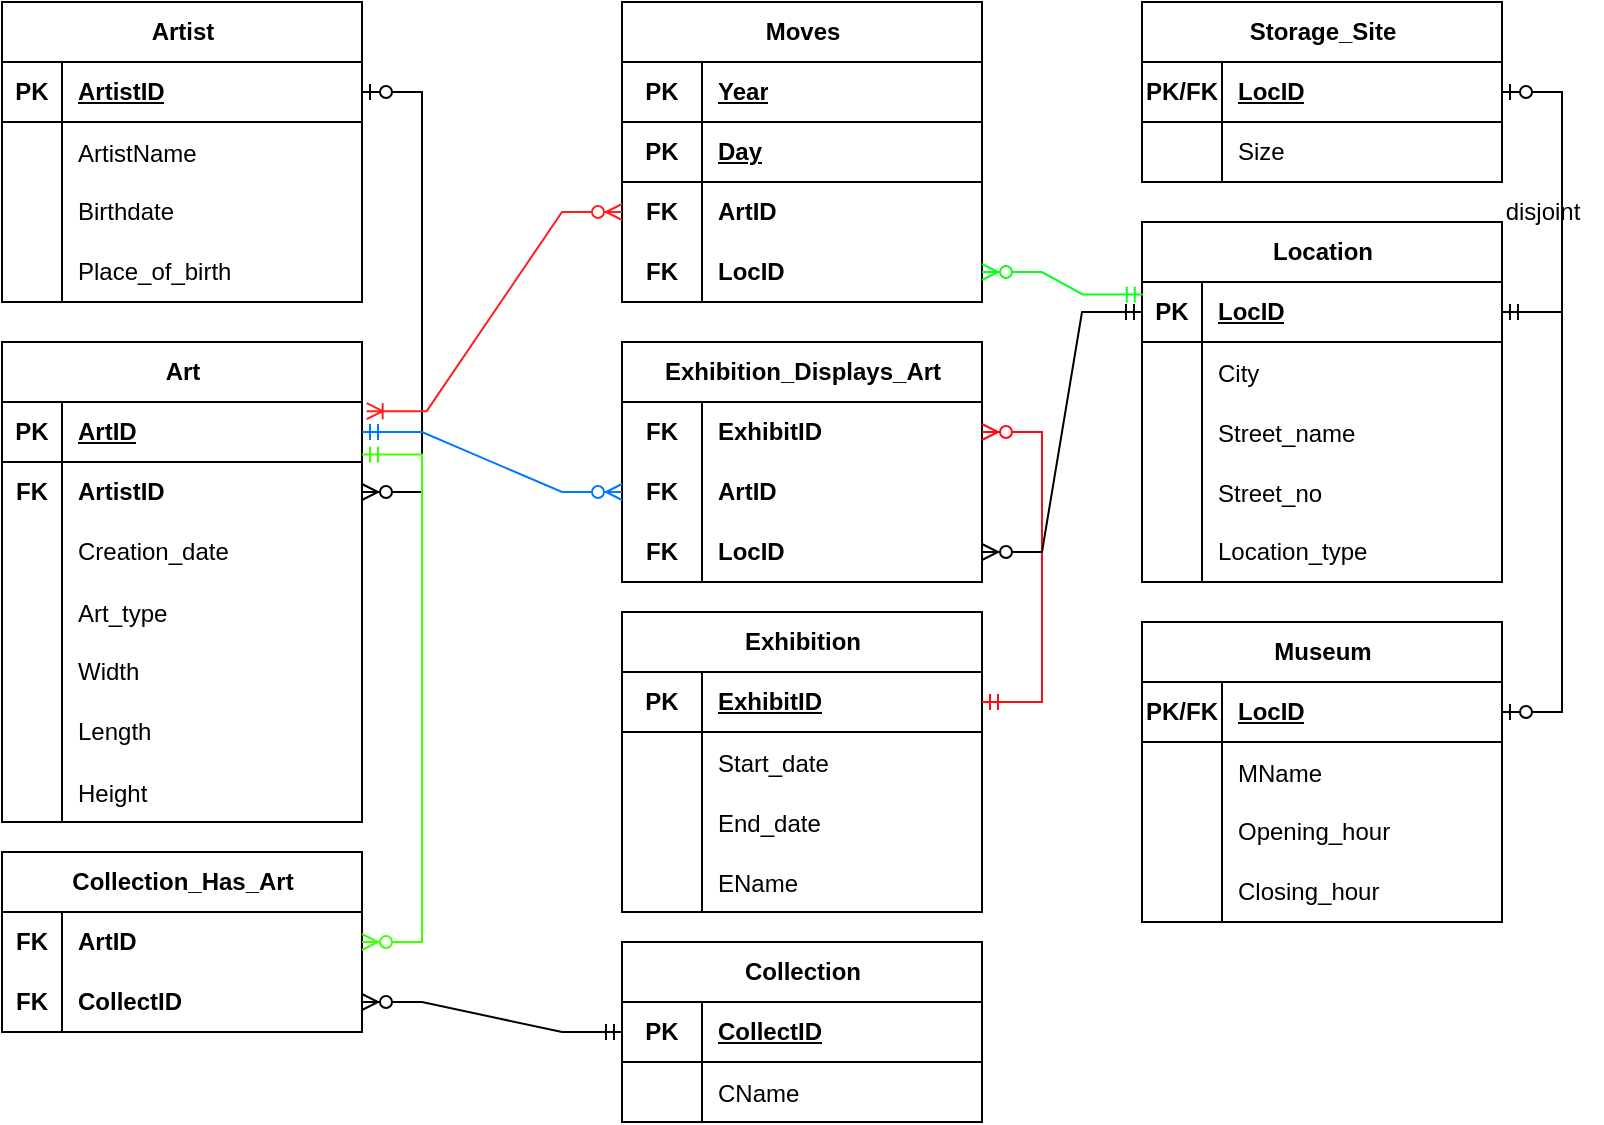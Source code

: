 <mxfile version="21.0.10" type="github">
  <diagram id="R2lEEEUBdFMjLlhIrx00" name="Page-1">
    <mxGraphModel dx="875" dy="489" grid="1" gridSize="10" guides="1" tooltips="1" connect="1" arrows="1" fold="1" page="1" pageScale="1" pageWidth="850" pageHeight="1100" math="0" shadow="0" extFonts="Permanent Marker^https://fonts.googleapis.com/css?family=Permanent+Marker">
      <root>
        <mxCell id="0" />
        <mxCell id="1" parent="0" />
        <mxCell id="SCMcc7ZDyNzQDwNIRmyU-2" value="Art" style="shape=table;startSize=30;container=1;collapsible=1;childLayout=tableLayout;fixedRows=1;rowLines=0;fontStyle=1;align=center;resizeLast=1;html=1;" parent="1" vertex="1">
          <mxGeometry x="50" y="250" width="180" height="240" as="geometry" />
        </mxCell>
        <mxCell id="SCMcc7ZDyNzQDwNIRmyU-3" value="" style="shape=tableRow;horizontal=0;startSize=0;swimlaneHead=0;swimlaneBody=0;fillColor=none;collapsible=0;dropTarget=0;points=[[0,0.5],[1,0.5]];portConstraint=eastwest;top=0;left=0;right=0;bottom=1;" parent="SCMcc7ZDyNzQDwNIRmyU-2" vertex="1">
          <mxGeometry y="30" width="180" height="30" as="geometry" />
        </mxCell>
        <mxCell id="SCMcc7ZDyNzQDwNIRmyU-4" value="PK" style="shape=partialRectangle;connectable=0;fillColor=none;top=0;left=0;bottom=0;right=0;fontStyle=1;overflow=hidden;whiteSpace=wrap;html=1;" parent="SCMcc7ZDyNzQDwNIRmyU-3" vertex="1">
          <mxGeometry width="30" height="30" as="geometry">
            <mxRectangle width="30" height="30" as="alternateBounds" />
          </mxGeometry>
        </mxCell>
        <mxCell id="SCMcc7ZDyNzQDwNIRmyU-5" value="ArtID" style="shape=partialRectangle;connectable=0;fillColor=none;top=0;left=0;bottom=0;right=0;align=left;spacingLeft=6;fontStyle=5;overflow=hidden;whiteSpace=wrap;html=1;" parent="SCMcc7ZDyNzQDwNIRmyU-3" vertex="1">
          <mxGeometry x="30" width="150" height="30" as="geometry">
            <mxRectangle width="150" height="30" as="alternateBounds" />
          </mxGeometry>
        </mxCell>
        <mxCell id="asiQj4RJD0Zh4ygae7M5-1" value="" style="shape=tableRow;horizontal=0;startSize=0;swimlaneHead=0;swimlaneBody=0;fillColor=none;collapsible=0;dropTarget=0;points=[[0,0.5],[1,0.5]];portConstraint=eastwest;top=0;left=0;right=0;bottom=0;" parent="SCMcc7ZDyNzQDwNIRmyU-2" vertex="1">
          <mxGeometry y="60" width="180" height="30" as="geometry" />
        </mxCell>
        <mxCell id="asiQj4RJD0Zh4ygae7M5-2" value="&lt;b&gt;FK&lt;/b&gt;" style="shape=partialRectangle;connectable=0;fillColor=none;top=0;left=0;bottom=0;right=0;fontStyle=0;overflow=hidden;whiteSpace=wrap;html=1;" parent="asiQj4RJD0Zh4ygae7M5-1" vertex="1">
          <mxGeometry width="30" height="30" as="geometry">
            <mxRectangle width="30" height="30" as="alternateBounds" />
          </mxGeometry>
        </mxCell>
        <mxCell id="asiQj4RJD0Zh4ygae7M5-3" value="&lt;b&gt;ArtistID&lt;/b&gt;" style="shape=partialRectangle;connectable=0;fillColor=none;top=0;left=0;bottom=0;right=0;align=left;spacingLeft=6;fontStyle=0;overflow=hidden;whiteSpace=wrap;html=1;" parent="asiQj4RJD0Zh4ygae7M5-1" vertex="1">
          <mxGeometry x="30" width="150" height="30" as="geometry">
            <mxRectangle width="150" height="30" as="alternateBounds" />
          </mxGeometry>
        </mxCell>
        <mxCell id="SCMcc7ZDyNzQDwNIRmyU-9" value="" style="shape=tableRow;horizontal=0;startSize=0;swimlaneHead=0;swimlaneBody=0;fillColor=none;collapsible=0;dropTarget=0;points=[[0,0.5],[1,0.5]];portConstraint=eastwest;top=0;left=0;right=0;bottom=0;" parent="SCMcc7ZDyNzQDwNIRmyU-2" vertex="1">
          <mxGeometry y="90" width="180" height="30" as="geometry" />
        </mxCell>
        <mxCell id="SCMcc7ZDyNzQDwNIRmyU-10" value="" style="shape=partialRectangle;connectable=0;fillColor=none;top=0;left=0;bottom=0;right=0;editable=1;overflow=hidden;whiteSpace=wrap;html=1;" parent="SCMcc7ZDyNzQDwNIRmyU-9" vertex="1">
          <mxGeometry width="30" height="30" as="geometry">
            <mxRectangle width="30" height="30" as="alternateBounds" />
          </mxGeometry>
        </mxCell>
        <mxCell id="SCMcc7ZDyNzQDwNIRmyU-11" value="Creation_date" style="shape=partialRectangle;connectable=0;fillColor=none;top=0;left=0;bottom=0;right=0;align=left;spacingLeft=6;overflow=hidden;whiteSpace=wrap;html=1;" parent="SCMcc7ZDyNzQDwNIRmyU-9" vertex="1">
          <mxGeometry x="30" width="150" height="30" as="geometry">
            <mxRectangle width="150" height="30" as="alternateBounds" />
          </mxGeometry>
        </mxCell>
        <mxCell id="8G0rY8Gr3fC_WuvOfnWB-109" value="" style="shape=tableRow;horizontal=0;startSize=0;swimlaneHead=0;swimlaneBody=0;fillColor=none;collapsible=0;dropTarget=0;points=[[0,0.5],[1,0.5]];portConstraint=eastwest;top=0;left=0;right=0;bottom=0;" parent="SCMcc7ZDyNzQDwNIRmyU-2" vertex="1">
          <mxGeometry y="120" width="180" height="30" as="geometry" />
        </mxCell>
        <mxCell id="8G0rY8Gr3fC_WuvOfnWB-110" value="" style="shape=partialRectangle;connectable=0;fillColor=none;top=0;left=0;bottom=0;right=0;editable=1;overflow=hidden;" parent="8G0rY8Gr3fC_WuvOfnWB-109" vertex="1">
          <mxGeometry width="30" height="30" as="geometry">
            <mxRectangle width="30" height="30" as="alternateBounds" />
          </mxGeometry>
        </mxCell>
        <mxCell id="8G0rY8Gr3fC_WuvOfnWB-111" value="Art_type" style="shape=partialRectangle;connectable=0;fillColor=none;top=0;left=0;bottom=0;right=0;align=left;spacingLeft=6;overflow=hidden;" parent="8G0rY8Gr3fC_WuvOfnWB-109" vertex="1">
          <mxGeometry x="30" width="150" height="30" as="geometry">
            <mxRectangle width="150" height="30" as="alternateBounds" />
          </mxGeometry>
        </mxCell>
        <mxCell id="SCMcc7ZDyNzQDwNIRmyU-12" value="" style="shape=tableRow;horizontal=0;startSize=0;swimlaneHead=0;swimlaneBody=0;fillColor=none;collapsible=0;dropTarget=0;points=[[0,0.5],[1,0.5]];portConstraint=eastwest;top=0;left=0;right=0;bottom=0;" parent="SCMcc7ZDyNzQDwNIRmyU-2" vertex="1">
          <mxGeometry y="150" width="180" height="30" as="geometry" />
        </mxCell>
        <mxCell id="SCMcc7ZDyNzQDwNIRmyU-13" value="" style="shape=partialRectangle;connectable=0;fillColor=none;top=0;left=0;bottom=0;right=0;editable=1;overflow=hidden;whiteSpace=wrap;html=1;" parent="SCMcc7ZDyNzQDwNIRmyU-12" vertex="1">
          <mxGeometry width="30" height="30" as="geometry">
            <mxRectangle width="30" height="30" as="alternateBounds" />
          </mxGeometry>
        </mxCell>
        <mxCell id="SCMcc7ZDyNzQDwNIRmyU-14" value="Width " style="shape=partialRectangle;connectable=0;fillColor=none;top=0;left=0;bottom=0;right=0;align=left;spacingLeft=6;overflow=hidden;whiteSpace=wrap;html=1;" parent="SCMcc7ZDyNzQDwNIRmyU-12" vertex="1">
          <mxGeometry x="30" width="150" height="30" as="geometry">
            <mxRectangle width="150" height="30" as="alternateBounds" />
          </mxGeometry>
        </mxCell>
        <mxCell id="SCMcc7ZDyNzQDwNIRmyU-15" style="shape=tableRow;horizontal=0;startSize=0;swimlaneHead=0;swimlaneBody=0;fillColor=none;collapsible=0;dropTarget=0;points=[[0,0.5],[1,0.5]];portConstraint=eastwest;top=0;left=0;right=0;bottom=0;" parent="SCMcc7ZDyNzQDwNIRmyU-2" vertex="1">
          <mxGeometry y="180" width="180" height="30" as="geometry" />
        </mxCell>
        <mxCell id="SCMcc7ZDyNzQDwNIRmyU-16" style="shape=partialRectangle;connectable=0;fillColor=none;top=0;left=0;bottom=0;right=0;editable=1;overflow=hidden;whiteSpace=wrap;html=1;" parent="SCMcc7ZDyNzQDwNIRmyU-15" vertex="1">
          <mxGeometry width="30" height="30" as="geometry">
            <mxRectangle width="30" height="30" as="alternateBounds" />
          </mxGeometry>
        </mxCell>
        <mxCell id="SCMcc7ZDyNzQDwNIRmyU-17" value="Length " style="shape=partialRectangle;connectable=0;fillColor=none;top=0;left=0;bottom=0;right=0;align=left;spacingLeft=6;overflow=hidden;whiteSpace=wrap;html=1;" parent="SCMcc7ZDyNzQDwNIRmyU-15" vertex="1">
          <mxGeometry x="30" width="150" height="30" as="geometry">
            <mxRectangle width="150" height="30" as="alternateBounds" />
          </mxGeometry>
        </mxCell>
        <mxCell id="8G0rY8Gr3fC_WuvOfnWB-113" value="" style="shape=tableRow;horizontal=0;startSize=0;swimlaneHead=0;swimlaneBody=0;fillColor=none;collapsible=0;dropTarget=0;points=[[0,0.5],[1,0.5]];portConstraint=eastwest;top=0;left=0;right=0;bottom=0;" parent="SCMcc7ZDyNzQDwNIRmyU-2" vertex="1">
          <mxGeometry y="210" width="180" height="30" as="geometry" />
        </mxCell>
        <mxCell id="8G0rY8Gr3fC_WuvOfnWB-114" value="" style="shape=partialRectangle;connectable=0;fillColor=none;top=0;left=0;bottom=0;right=0;editable=1;overflow=hidden;" parent="8G0rY8Gr3fC_WuvOfnWB-113" vertex="1">
          <mxGeometry width="30" height="30" as="geometry">
            <mxRectangle width="30" height="30" as="alternateBounds" />
          </mxGeometry>
        </mxCell>
        <mxCell id="8G0rY8Gr3fC_WuvOfnWB-115" value="Height" style="shape=partialRectangle;connectable=0;fillColor=none;top=0;left=0;bottom=0;right=0;align=left;spacingLeft=6;overflow=hidden;" parent="8G0rY8Gr3fC_WuvOfnWB-113" vertex="1">
          <mxGeometry x="30" width="150" height="30" as="geometry">
            <mxRectangle width="150" height="30" as="alternateBounds" />
          </mxGeometry>
        </mxCell>
        <mxCell id="SCMcc7ZDyNzQDwNIRmyU-47" value="Artist" style="shape=table;startSize=30;container=1;collapsible=1;childLayout=tableLayout;fixedRows=1;rowLines=0;fontStyle=1;align=center;resizeLast=1;html=1;" parent="1" vertex="1">
          <mxGeometry x="50" y="80" width="180" height="150" as="geometry" />
        </mxCell>
        <mxCell id="SCMcc7ZDyNzQDwNIRmyU-48" value="" style="shape=tableRow;horizontal=0;startSize=0;swimlaneHead=0;swimlaneBody=0;fillColor=none;collapsible=0;dropTarget=0;points=[[0,0.5],[1,0.5]];portConstraint=eastwest;top=0;left=0;right=0;bottom=1;" parent="SCMcc7ZDyNzQDwNIRmyU-47" vertex="1">
          <mxGeometry y="30" width="180" height="30" as="geometry" />
        </mxCell>
        <mxCell id="SCMcc7ZDyNzQDwNIRmyU-49" value="PK" style="shape=partialRectangle;connectable=0;fillColor=none;top=0;left=0;bottom=0;right=0;fontStyle=1;overflow=hidden;whiteSpace=wrap;html=1;" parent="SCMcc7ZDyNzQDwNIRmyU-48" vertex="1">
          <mxGeometry width="30" height="30" as="geometry">
            <mxRectangle width="30" height="30" as="alternateBounds" />
          </mxGeometry>
        </mxCell>
        <mxCell id="SCMcc7ZDyNzQDwNIRmyU-50" value="ArtistID" style="shape=partialRectangle;connectable=0;fillColor=none;top=0;left=0;bottom=0;right=0;align=left;spacingLeft=6;fontStyle=5;overflow=hidden;whiteSpace=wrap;html=1;" parent="SCMcc7ZDyNzQDwNIRmyU-48" vertex="1">
          <mxGeometry x="30" width="150" height="30" as="geometry">
            <mxRectangle width="150" height="30" as="alternateBounds" />
          </mxGeometry>
        </mxCell>
        <mxCell id="asiQj4RJD0Zh4ygae7M5-65" value="" style="shape=tableRow;horizontal=0;startSize=0;swimlaneHead=0;swimlaneBody=0;fillColor=none;collapsible=0;dropTarget=0;points=[[0,0.5],[1,0.5]];portConstraint=eastwest;top=0;left=0;right=0;bottom=0;" parent="SCMcc7ZDyNzQDwNIRmyU-47" vertex="1">
          <mxGeometry y="60" width="180" height="30" as="geometry" />
        </mxCell>
        <mxCell id="asiQj4RJD0Zh4ygae7M5-66" value="" style="shape=partialRectangle;connectable=0;fillColor=none;top=0;left=0;bottom=0;right=0;editable=1;overflow=hidden;" parent="asiQj4RJD0Zh4ygae7M5-65" vertex="1">
          <mxGeometry width="30" height="30" as="geometry">
            <mxRectangle width="30" height="30" as="alternateBounds" />
          </mxGeometry>
        </mxCell>
        <mxCell id="asiQj4RJD0Zh4ygae7M5-67" value="ArtistName" style="shape=partialRectangle;connectable=0;fillColor=none;top=0;left=0;bottom=0;right=0;align=left;spacingLeft=6;overflow=hidden;" parent="asiQj4RJD0Zh4ygae7M5-65" vertex="1">
          <mxGeometry x="30" width="150" height="30" as="geometry">
            <mxRectangle width="150" height="30" as="alternateBounds" />
          </mxGeometry>
        </mxCell>
        <mxCell id="SCMcc7ZDyNzQDwNIRmyU-51" value="" style="shape=tableRow;horizontal=0;startSize=0;swimlaneHead=0;swimlaneBody=0;fillColor=none;collapsible=0;dropTarget=0;points=[[0,0.5],[1,0.5]];portConstraint=eastwest;top=0;left=0;right=0;bottom=0;" parent="SCMcc7ZDyNzQDwNIRmyU-47" vertex="1">
          <mxGeometry y="90" width="180" height="30" as="geometry" />
        </mxCell>
        <mxCell id="SCMcc7ZDyNzQDwNIRmyU-52" value="" style="shape=partialRectangle;connectable=0;fillColor=none;top=0;left=0;bottom=0;right=0;editable=1;overflow=hidden;whiteSpace=wrap;html=1;" parent="SCMcc7ZDyNzQDwNIRmyU-51" vertex="1">
          <mxGeometry width="30" height="30" as="geometry">
            <mxRectangle width="30" height="30" as="alternateBounds" />
          </mxGeometry>
        </mxCell>
        <mxCell id="SCMcc7ZDyNzQDwNIRmyU-53" value="Birthdate" style="shape=partialRectangle;connectable=0;fillColor=none;top=0;left=0;bottom=0;right=0;align=left;spacingLeft=6;overflow=hidden;whiteSpace=wrap;html=1;" parent="SCMcc7ZDyNzQDwNIRmyU-51" vertex="1">
          <mxGeometry x="30" width="150" height="30" as="geometry">
            <mxRectangle width="150" height="30" as="alternateBounds" />
          </mxGeometry>
        </mxCell>
        <mxCell id="SCMcc7ZDyNzQDwNIRmyU-54" value="" style="shape=tableRow;horizontal=0;startSize=0;swimlaneHead=0;swimlaneBody=0;fillColor=none;collapsible=0;dropTarget=0;points=[[0,0.5],[1,0.5]];portConstraint=eastwest;top=0;left=0;right=0;bottom=0;" parent="SCMcc7ZDyNzQDwNIRmyU-47" vertex="1">
          <mxGeometry y="120" width="180" height="30" as="geometry" />
        </mxCell>
        <mxCell id="SCMcc7ZDyNzQDwNIRmyU-55" value="" style="shape=partialRectangle;connectable=0;fillColor=none;top=0;left=0;bottom=0;right=0;editable=1;overflow=hidden;whiteSpace=wrap;html=1;" parent="SCMcc7ZDyNzQDwNIRmyU-54" vertex="1">
          <mxGeometry width="30" height="30" as="geometry">
            <mxRectangle width="30" height="30" as="alternateBounds" />
          </mxGeometry>
        </mxCell>
        <mxCell id="SCMcc7ZDyNzQDwNIRmyU-56" value="Place_of_birth" style="shape=partialRectangle;connectable=0;fillColor=none;top=0;left=0;bottom=0;right=0;align=left;spacingLeft=6;overflow=hidden;whiteSpace=wrap;html=1;" parent="SCMcc7ZDyNzQDwNIRmyU-54" vertex="1">
          <mxGeometry x="30" width="150" height="30" as="geometry">
            <mxRectangle width="150" height="30" as="alternateBounds" />
          </mxGeometry>
        </mxCell>
        <mxCell id="SCMcc7ZDyNzQDwNIRmyU-60" value="Collection" style="shape=table;startSize=30;container=1;collapsible=1;childLayout=tableLayout;fixedRows=1;rowLines=0;fontStyle=1;align=center;resizeLast=1;html=1;" parent="1" vertex="1">
          <mxGeometry x="360" y="550" width="180" height="90" as="geometry" />
        </mxCell>
        <mxCell id="SCMcc7ZDyNzQDwNIRmyU-61" value="" style="shape=tableRow;horizontal=0;startSize=0;swimlaneHead=0;swimlaneBody=0;fillColor=none;collapsible=0;dropTarget=0;points=[[0,0.5],[1,0.5]];portConstraint=eastwest;top=0;left=0;right=0;bottom=1;" parent="SCMcc7ZDyNzQDwNIRmyU-60" vertex="1">
          <mxGeometry y="30" width="180" height="30" as="geometry" />
        </mxCell>
        <mxCell id="SCMcc7ZDyNzQDwNIRmyU-62" value="PK" style="shape=partialRectangle;connectable=0;fillColor=none;top=0;left=0;bottom=0;right=0;fontStyle=1;overflow=hidden;whiteSpace=wrap;html=1;" parent="SCMcc7ZDyNzQDwNIRmyU-61" vertex="1">
          <mxGeometry width="40" height="30" as="geometry">
            <mxRectangle width="40" height="30" as="alternateBounds" />
          </mxGeometry>
        </mxCell>
        <mxCell id="SCMcc7ZDyNzQDwNIRmyU-63" value="CollectID" style="shape=partialRectangle;connectable=0;fillColor=none;top=0;left=0;bottom=0;right=0;align=left;spacingLeft=6;fontStyle=5;overflow=hidden;whiteSpace=wrap;html=1;" parent="SCMcc7ZDyNzQDwNIRmyU-61" vertex="1">
          <mxGeometry x="40" width="140" height="30" as="geometry">
            <mxRectangle width="140" height="30" as="alternateBounds" />
          </mxGeometry>
        </mxCell>
        <mxCell id="asiQj4RJD0Zh4ygae7M5-34" value="" style="shape=tableRow;horizontal=0;startSize=0;swimlaneHead=0;swimlaneBody=0;fillColor=none;collapsible=0;dropTarget=0;points=[[0,0.5],[1,0.5]];portConstraint=eastwest;top=0;left=0;right=0;bottom=0;" parent="SCMcc7ZDyNzQDwNIRmyU-60" vertex="1">
          <mxGeometry y="60" width="180" height="30" as="geometry" />
        </mxCell>
        <mxCell id="asiQj4RJD0Zh4ygae7M5-35" value="" style="shape=partialRectangle;connectable=0;fillColor=none;top=0;left=0;bottom=0;right=0;editable=1;overflow=hidden;" parent="asiQj4RJD0Zh4ygae7M5-34" vertex="1">
          <mxGeometry width="40" height="30" as="geometry">
            <mxRectangle width="40" height="30" as="alternateBounds" />
          </mxGeometry>
        </mxCell>
        <mxCell id="asiQj4RJD0Zh4ygae7M5-36" value="CName" style="shape=partialRectangle;connectable=0;fillColor=none;top=0;left=0;bottom=0;right=0;align=left;spacingLeft=6;overflow=hidden;" parent="asiQj4RJD0Zh4ygae7M5-34" vertex="1">
          <mxGeometry x="40" width="140" height="30" as="geometry">
            <mxRectangle width="140" height="30" as="alternateBounds" />
          </mxGeometry>
        </mxCell>
        <mxCell id="SCMcc7ZDyNzQDwNIRmyU-73" value="Museum" style="shape=table;startSize=30;container=1;collapsible=1;childLayout=tableLayout;fixedRows=1;rowLines=0;fontStyle=1;align=center;resizeLast=1;html=1;" parent="1" vertex="1">
          <mxGeometry x="620" y="390" width="180" height="150" as="geometry" />
        </mxCell>
        <mxCell id="8G0rY8Gr3fC_WuvOfnWB-130" value="" style="shape=tableRow;horizontal=0;startSize=0;swimlaneHead=0;swimlaneBody=0;fillColor=none;collapsible=0;dropTarget=0;points=[[0,0.5],[1,0.5]];portConstraint=eastwest;top=0;left=0;right=0;bottom=1;" parent="SCMcc7ZDyNzQDwNIRmyU-73" vertex="1">
          <mxGeometry y="30" width="180" height="30" as="geometry" />
        </mxCell>
        <mxCell id="8G0rY8Gr3fC_WuvOfnWB-131" value="PK/FK" style="shape=partialRectangle;connectable=0;fillColor=none;top=0;left=0;bottom=0;right=0;fontStyle=1;overflow=hidden;whiteSpace=wrap;html=1;" parent="8G0rY8Gr3fC_WuvOfnWB-130" vertex="1">
          <mxGeometry width="40" height="30" as="geometry">
            <mxRectangle width="40" height="30" as="alternateBounds" />
          </mxGeometry>
        </mxCell>
        <mxCell id="8G0rY8Gr3fC_WuvOfnWB-132" value="LocID" style="shape=partialRectangle;connectable=0;fillColor=none;top=0;left=0;bottom=0;right=0;align=left;spacingLeft=6;fontStyle=5;overflow=hidden;whiteSpace=wrap;html=1;" parent="8G0rY8Gr3fC_WuvOfnWB-130" vertex="1">
          <mxGeometry x="40" width="140" height="30" as="geometry">
            <mxRectangle width="140" height="30" as="alternateBounds" />
          </mxGeometry>
        </mxCell>
        <mxCell id="8G0rY8Gr3fC_WuvOfnWB-139" value="" style="shape=tableRow;horizontal=0;startSize=0;swimlaneHead=0;swimlaneBody=0;fillColor=none;collapsible=0;dropTarget=0;points=[[0,0.5],[1,0.5]];portConstraint=eastwest;top=0;left=0;right=0;bottom=0;" parent="SCMcc7ZDyNzQDwNIRmyU-73" vertex="1">
          <mxGeometry y="60" width="180" height="30" as="geometry" />
        </mxCell>
        <mxCell id="8G0rY8Gr3fC_WuvOfnWB-140" value="" style="shape=partialRectangle;connectable=0;fillColor=none;top=0;left=0;bottom=0;right=0;editable=1;overflow=hidden;" parent="8G0rY8Gr3fC_WuvOfnWB-139" vertex="1">
          <mxGeometry width="40" height="30" as="geometry">
            <mxRectangle width="40" height="30" as="alternateBounds" />
          </mxGeometry>
        </mxCell>
        <mxCell id="8G0rY8Gr3fC_WuvOfnWB-141" value="MName" style="shape=partialRectangle;connectable=0;fillColor=none;top=0;left=0;bottom=0;right=0;align=left;spacingLeft=6;overflow=hidden;" parent="8G0rY8Gr3fC_WuvOfnWB-139" vertex="1">
          <mxGeometry x="40" width="140" height="30" as="geometry">
            <mxRectangle width="140" height="30" as="alternateBounds" />
          </mxGeometry>
        </mxCell>
        <mxCell id="SCMcc7ZDyNzQDwNIRmyU-77" value="" style="shape=tableRow;horizontal=0;startSize=0;swimlaneHead=0;swimlaneBody=0;fillColor=none;collapsible=0;dropTarget=0;points=[[0,0.5],[1,0.5]];portConstraint=eastwest;top=0;left=0;right=0;bottom=0;" parent="SCMcc7ZDyNzQDwNIRmyU-73" vertex="1">
          <mxGeometry y="90" width="180" height="30" as="geometry" />
        </mxCell>
        <mxCell id="SCMcc7ZDyNzQDwNIRmyU-78" value="" style="shape=partialRectangle;connectable=0;fillColor=none;top=0;left=0;bottom=0;right=0;editable=1;overflow=hidden;whiteSpace=wrap;html=1;" parent="SCMcc7ZDyNzQDwNIRmyU-77" vertex="1">
          <mxGeometry width="40" height="30" as="geometry">
            <mxRectangle width="40" height="30" as="alternateBounds" />
          </mxGeometry>
        </mxCell>
        <mxCell id="SCMcc7ZDyNzQDwNIRmyU-79" value="Opening_hour" style="shape=partialRectangle;connectable=0;fillColor=none;top=0;left=0;bottom=0;right=0;align=left;spacingLeft=6;overflow=hidden;whiteSpace=wrap;html=1;" parent="SCMcc7ZDyNzQDwNIRmyU-77" vertex="1">
          <mxGeometry x="40" width="140" height="30" as="geometry">
            <mxRectangle width="140" height="30" as="alternateBounds" />
          </mxGeometry>
        </mxCell>
        <mxCell id="sI95oCPAPTRUtbbA4Ruk-24" style="shape=tableRow;horizontal=0;startSize=0;swimlaneHead=0;swimlaneBody=0;fillColor=none;collapsible=0;dropTarget=0;points=[[0,0.5],[1,0.5]];portConstraint=eastwest;top=0;left=0;right=0;bottom=0;" parent="SCMcc7ZDyNzQDwNIRmyU-73" vertex="1">
          <mxGeometry y="120" width="180" height="30" as="geometry" />
        </mxCell>
        <mxCell id="sI95oCPAPTRUtbbA4Ruk-25" style="shape=partialRectangle;connectable=0;fillColor=none;top=0;left=0;bottom=0;right=0;editable=1;overflow=hidden;whiteSpace=wrap;html=1;" parent="sI95oCPAPTRUtbbA4Ruk-24" vertex="1">
          <mxGeometry width="40" height="30" as="geometry">
            <mxRectangle width="40" height="30" as="alternateBounds" />
          </mxGeometry>
        </mxCell>
        <mxCell id="sI95oCPAPTRUtbbA4Ruk-26" value="Closing_hour" style="shape=partialRectangle;connectable=0;fillColor=none;top=0;left=0;bottom=0;right=0;align=left;spacingLeft=6;overflow=hidden;whiteSpace=wrap;html=1;" parent="sI95oCPAPTRUtbbA4Ruk-24" vertex="1">
          <mxGeometry x="40" width="140" height="30" as="geometry">
            <mxRectangle width="140" height="30" as="alternateBounds" />
          </mxGeometry>
        </mxCell>
        <mxCell id="SCMcc7ZDyNzQDwNIRmyU-86" value="Exhibition" style="shape=table;startSize=30;container=1;collapsible=1;childLayout=tableLayout;fixedRows=1;rowLines=0;fontStyle=1;align=center;resizeLast=1;html=1;" parent="1" vertex="1">
          <mxGeometry x="360" y="385" width="180" height="150" as="geometry" />
        </mxCell>
        <mxCell id="8G0rY8Gr3fC_WuvOfnWB-43" value="" style="shape=tableRow;horizontal=0;startSize=0;swimlaneHead=0;swimlaneBody=0;fillColor=none;collapsible=0;dropTarget=0;points=[[0,0.5],[1,0.5]];portConstraint=eastwest;top=0;left=0;right=0;bottom=1;" parent="SCMcc7ZDyNzQDwNIRmyU-86" vertex="1">
          <mxGeometry y="30" width="180" height="30" as="geometry" />
        </mxCell>
        <mxCell id="8G0rY8Gr3fC_WuvOfnWB-44" value="PK" style="shape=partialRectangle;connectable=0;fillColor=none;top=0;left=0;bottom=0;right=0;fontStyle=1;overflow=hidden;whiteSpace=wrap;html=1;" parent="8G0rY8Gr3fC_WuvOfnWB-43" vertex="1">
          <mxGeometry width="40" height="30" as="geometry">
            <mxRectangle width="40" height="30" as="alternateBounds" />
          </mxGeometry>
        </mxCell>
        <mxCell id="8G0rY8Gr3fC_WuvOfnWB-45" value="ExhibitID" style="shape=partialRectangle;connectable=0;fillColor=none;top=0;left=0;bottom=0;right=0;align=left;spacingLeft=6;fontStyle=5;overflow=hidden;whiteSpace=wrap;html=1;" parent="8G0rY8Gr3fC_WuvOfnWB-43" vertex="1">
          <mxGeometry x="40" width="140" height="30" as="geometry">
            <mxRectangle width="140" height="30" as="alternateBounds" />
          </mxGeometry>
        </mxCell>
        <mxCell id="e_lATdWIUlVGDxJ63MMs-31" value="" style="shape=tableRow;horizontal=0;startSize=0;swimlaneHead=0;swimlaneBody=0;fillColor=none;collapsible=0;dropTarget=0;points=[[0,0.5],[1,0.5]];portConstraint=eastwest;top=0;left=0;right=0;bottom=0;" parent="SCMcc7ZDyNzQDwNIRmyU-86" vertex="1">
          <mxGeometry y="60" width="180" height="30" as="geometry" />
        </mxCell>
        <mxCell id="e_lATdWIUlVGDxJ63MMs-32" value="" style="shape=partialRectangle;connectable=0;fillColor=none;top=0;left=0;bottom=0;right=0;editable=1;overflow=hidden;" parent="e_lATdWIUlVGDxJ63MMs-31" vertex="1">
          <mxGeometry width="40" height="30" as="geometry">
            <mxRectangle width="40" height="30" as="alternateBounds" />
          </mxGeometry>
        </mxCell>
        <mxCell id="e_lATdWIUlVGDxJ63MMs-33" value="Start_date" style="shape=partialRectangle;connectable=0;fillColor=none;top=0;left=0;bottom=0;right=0;align=left;spacingLeft=6;overflow=hidden;" parent="e_lATdWIUlVGDxJ63MMs-31" vertex="1">
          <mxGeometry x="40" width="140" height="30" as="geometry">
            <mxRectangle width="140" height="30" as="alternateBounds" />
          </mxGeometry>
        </mxCell>
        <mxCell id="e_lATdWIUlVGDxJ63MMs-28" value="" style="shape=tableRow;horizontal=0;startSize=0;swimlaneHead=0;swimlaneBody=0;fillColor=none;collapsible=0;dropTarget=0;points=[[0,0.5],[1,0.5]];portConstraint=eastwest;top=0;left=0;right=0;bottom=0;" parent="SCMcc7ZDyNzQDwNIRmyU-86" vertex="1">
          <mxGeometry y="90" width="180" height="30" as="geometry" />
        </mxCell>
        <mxCell id="e_lATdWIUlVGDxJ63MMs-29" value="" style="shape=partialRectangle;connectable=0;fillColor=none;top=0;left=0;bottom=0;right=0;editable=1;overflow=hidden;" parent="e_lATdWIUlVGDxJ63MMs-28" vertex="1">
          <mxGeometry width="40" height="30" as="geometry">
            <mxRectangle width="40" height="30" as="alternateBounds" />
          </mxGeometry>
        </mxCell>
        <mxCell id="e_lATdWIUlVGDxJ63MMs-30" value="End_date" style="shape=partialRectangle;connectable=0;fillColor=none;top=0;left=0;bottom=0;right=0;align=left;spacingLeft=6;overflow=hidden;" parent="e_lATdWIUlVGDxJ63MMs-28" vertex="1">
          <mxGeometry x="40" width="140" height="30" as="geometry">
            <mxRectangle width="140" height="30" as="alternateBounds" />
          </mxGeometry>
        </mxCell>
        <mxCell id="e_lATdWIUlVGDxJ63MMs-37" value="" style="shape=tableRow;horizontal=0;startSize=0;swimlaneHead=0;swimlaneBody=0;fillColor=none;collapsible=0;dropTarget=0;points=[[0,0.5],[1,0.5]];portConstraint=eastwest;top=0;left=0;right=0;bottom=0;" parent="SCMcc7ZDyNzQDwNIRmyU-86" vertex="1">
          <mxGeometry y="120" width="180" height="30" as="geometry" />
        </mxCell>
        <mxCell id="e_lATdWIUlVGDxJ63MMs-38" value="" style="shape=partialRectangle;connectable=0;fillColor=none;top=0;left=0;bottom=0;right=0;editable=1;overflow=hidden;" parent="e_lATdWIUlVGDxJ63MMs-37" vertex="1">
          <mxGeometry width="40" height="30" as="geometry">
            <mxRectangle width="40" height="30" as="alternateBounds" />
          </mxGeometry>
        </mxCell>
        <mxCell id="e_lATdWIUlVGDxJ63MMs-39" value="EName" style="shape=partialRectangle;connectable=0;fillColor=none;top=0;left=0;bottom=0;right=0;align=left;spacingLeft=6;overflow=hidden;" parent="e_lATdWIUlVGDxJ63MMs-37" vertex="1">
          <mxGeometry x="40" width="140" height="30" as="geometry">
            <mxRectangle width="140" height="30" as="alternateBounds" />
          </mxGeometry>
        </mxCell>
        <mxCell id="SCMcc7ZDyNzQDwNIRmyU-112" value="Storage_Site" style="shape=table;startSize=30;container=1;collapsible=1;childLayout=tableLayout;fixedRows=1;rowLines=0;fontStyle=1;align=center;resizeLast=1;html=1;" parent="1" vertex="1">
          <mxGeometry x="620" y="80" width="180" height="90" as="geometry" />
        </mxCell>
        <mxCell id="8G0rY8Gr3fC_WuvOfnWB-121" value="" style="shape=tableRow;horizontal=0;startSize=0;swimlaneHead=0;swimlaneBody=0;fillColor=none;collapsible=0;dropTarget=0;points=[[0,0.5],[1,0.5]];portConstraint=eastwest;top=0;left=0;right=0;bottom=1;" parent="SCMcc7ZDyNzQDwNIRmyU-112" vertex="1">
          <mxGeometry y="30" width="180" height="30" as="geometry" />
        </mxCell>
        <mxCell id="8G0rY8Gr3fC_WuvOfnWB-122" value="PK/FK" style="shape=partialRectangle;connectable=0;fillColor=none;top=0;left=0;bottom=0;right=0;fontStyle=1;overflow=hidden;whiteSpace=wrap;html=1;" parent="8G0rY8Gr3fC_WuvOfnWB-121" vertex="1">
          <mxGeometry width="40" height="30" as="geometry">
            <mxRectangle width="40" height="30" as="alternateBounds" />
          </mxGeometry>
        </mxCell>
        <mxCell id="8G0rY8Gr3fC_WuvOfnWB-123" value="LocID" style="shape=partialRectangle;connectable=0;fillColor=none;top=0;left=0;bottom=0;right=0;align=left;spacingLeft=6;fontStyle=5;overflow=hidden;whiteSpace=wrap;html=1;" parent="8G0rY8Gr3fC_WuvOfnWB-121" vertex="1">
          <mxGeometry x="40" width="140" height="30" as="geometry">
            <mxRectangle width="140" height="30" as="alternateBounds" />
          </mxGeometry>
        </mxCell>
        <mxCell id="SCMcc7ZDyNzQDwNIRmyU-116" value="" style="shape=tableRow;horizontal=0;startSize=0;swimlaneHead=0;swimlaneBody=0;fillColor=none;collapsible=0;dropTarget=0;points=[[0,0.5],[1,0.5]];portConstraint=eastwest;top=0;left=0;right=0;bottom=0;" parent="SCMcc7ZDyNzQDwNIRmyU-112" vertex="1">
          <mxGeometry y="60" width="180" height="30" as="geometry" />
        </mxCell>
        <mxCell id="SCMcc7ZDyNzQDwNIRmyU-117" value="" style="shape=partialRectangle;connectable=0;fillColor=none;top=0;left=0;bottom=0;right=0;editable=1;overflow=hidden;whiteSpace=wrap;html=1;" parent="SCMcc7ZDyNzQDwNIRmyU-116" vertex="1">
          <mxGeometry width="40" height="30" as="geometry">
            <mxRectangle width="40" height="30" as="alternateBounds" />
          </mxGeometry>
        </mxCell>
        <mxCell id="SCMcc7ZDyNzQDwNIRmyU-118" value="Size" style="shape=partialRectangle;connectable=0;fillColor=none;top=0;left=0;bottom=0;right=0;align=left;spacingLeft=6;overflow=hidden;whiteSpace=wrap;html=1;" parent="SCMcc7ZDyNzQDwNIRmyU-116" vertex="1">
          <mxGeometry x="40" width="140" height="30" as="geometry">
            <mxRectangle width="140" height="30" as="alternateBounds" />
          </mxGeometry>
        </mxCell>
        <mxCell id="8G0rY8Gr3fC_WuvOfnWB-142" value="Moves" style="shape=table;startSize=30;container=1;collapsible=1;childLayout=tableLayout;fixedRows=1;rowLines=0;fontStyle=1;align=center;resizeLast=1;html=1;" parent="1" vertex="1">
          <mxGeometry x="360" y="80" width="180" height="150" as="geometry" />
        </mxCell>
        <mxCell id="8G0rY8Gr3fC_WuvOfnWB-165" value="" style="shape=tableRow;horizontal=0;startSize=0;swimlaneHead=0;swimlaneBody=0;fillColor=none;collapsible=0;dropTarget=0;points=[[0,0.5],[1,0.5]];portConstraint=eastwest;top=0;left=0;right=0;bottom=1;" parent="8G0rY8Gr3fC_WuvOfnWB-142" vertex="1">
          <mxGeometry y="30" width="180" height="30" as="geometry" />
        </mxCell>
        <mxCell id="8G0rY8Gr3fC_WuvOfnWB-166" value="PK" style="shape=partialRectangle;connectable=0;fillColor=none;top=0;left=0;bottom=0;right=0;fontStyle=1;overflow=hidden;whiteSpace=wrap;html=1;" parent="8G0rY8Gr3fC_WuvOfnWB-165" vertex="1">
          <mxGeometry width="40" height="30" as="geometry">
            <mxRectangle width="40" height="30" as="alternateBounds" />
          </mxGeometry>
        </mxCell>
        <mxCell id="8G0rY8Gr3fC_WuvOfnWB-167" value="Year" style="shape=partialRectangle;connectable=0;fillColor=none;top=0;left=0;bottom=0;right=0;align=left;spacingLeft=6;fontStyle=5;overflow=hidden;whiteSpace=wrap;html=1;" parent="8G0rY8Gr3fC_WuvOfnWB-165" vertex="1">
          <mxGeometry x="40" width="140" height="30" as="geometry">
            <mxRectangle width="140" height="30" as="alternateBounds" />
          </mxGeometry>
        </mxCell>
        <mxCell id="8G0rY8Gr3fC_WuvOfnWB-172" value="" style="shape=tableRow;horizontal=0;startSize=0;swimlaneHead=0;swimlaneBody=0;fillColor=none;collapsible=0;dropTarget=0;points=[[0,0.5],[1,0.5]];portConstraint=eastwest;top=0;left=0;right=0;bottom=1;" parent="8G0rY8Gr3fC_WuvOfnWB-142" vertex="1">
          <mxGeometry y="60" width="180" height="30" as="geometry" />
        </mxCell>
        <mxCell id="8G0rY8Gr3fC_WuvOfnWB-173" value="PK" style="shape=partialRectangle;connectable=0;fillColor=none;top=0;left=0;bottom=0;right=0;fontStyle=1;overflow=hidden;whiteSpace=wrap;html=1;" parent="8G0rY8Gr3fC_WuvOfnWB-172" vertex="1">
          <mxGeometry width="40" height="30" as="geometry">
            <mxRectangle width="40" height="30" as="alternateBounds" />
          </mxGeometry>
        </mxCell>
        <mxCell id="8G0rY8Gr3fC_WuvOfnWB-174" value="Day" style="shape=partialRectangle;connectable=0;fillColor=none;top=0;left=0;bottom=0;right=0;align=left;spacingLeft=6;fontStyle=5;overflow=hidden;whiteSpace=wrap;html=1;" parent="8G0rY8Gr3fC_WuvOfnWB-172" vertex="1">
          <mxGeometry x="40" width="140" height="30" as="geometry">
            <mxRectangle width="140" height="30" as="alternateBounds" />
          </mxGeometry>
        </mxCell>
        <mxCell id="asiQj4RJD0Zh4ygae7M5-61" value="" style="shape=tableRow;horizontal=0;startSize=0;swimlaneHead=0;swimlaneBody=0;fillColor=none;collapsible=0;dropTarget=0;points=[[0,0.5],[1,0.5]];portConstraint=eastwest;top=0;left=0;right=0;bottom=0;" parent="8G0rY8Gr3fC_WuvOfnWB-142" vertex="1">
          <mxGeometry y="90" width="180" height="30" as="geometry" />
        </mxCell>
        <mxCell id="asiQj4RJD0Zh4ygae7M5-62" value="&lt;b&gt;FK&lt;/b&gt;" style="shape=partialRectangle;connectable=0;fillColor=none;top=0;left=0;bottom=0;right=0;fontStyle=0;overflow=hidden;whiteSpace=wrap;html=1;" parent="asiQj4RJD0Zh4ygae7M5-61" vertex="1">
          <mxGeometry width="40" height="30" as="geometry">
            <mxRectangle width="40" height="30" as="alternateBounds" />
          </mxGeometry>
        </mxCell>
        <mxCell id="asiQj4RJD0Zh4ygae7M5-63" value="&lt;b&gt;ArtID&lt;/b&gt;" style="shape=partialRectangle;connectable=0;fillColor=none;top=0;left=0;bottom=0;right=0;align=left;spacingLeft=6;fontStyle=0;overflow=hidden;whiteSpace=wrap;html=1;" parent="asiQj4RJD0Zh4ygae7M5-61" vertex="1">
          <mxGeometry x="40" width="140" height="30" as="geometry">
            <mxRectangle width="140" height="30" as="alternateBounds" />
          </mxGeometry>
        </mxCell>
        <mxCell id="asiQj4RJD0Zh4ygae7M5-58" value="" style="shape=tableRow;horizontal=0;startSize=0;swimlaneHead=0;swimlaneBody=0;fillColor=none;collapsible=0;dropTarget=0;points=[[0,0.5],[1,0.5]];portConstraint=eastwest;top=0;left=0;right=0;bottom=0;" parent="8G0rY8Gr3fC_WuvOfnWB-142" vertex="1">
          <mxGeometry y="120" width="180" height="30" as="geometry" />
        </mxCell>
        <mxCell id="asiQj4RJD0Zh4ygae7M5-59" value="&lt;b&gt;FK&lt;/b&gt;" style="shape=partialRectangle;connectable=0;fillColor=none;top=0;left=0;bottom=0;right=0;fontStyle=0;overflow=hidden;whiteSpace=wrap;html=1;" parent="asiQj4RJD0Zh4ygae7M5-58" vertex="1">
          <mxGeometry width="40" height="30" as="geometry">
            <mxRectangle width="40" height="30" as="alternateBounds" />
          </mxGeometry>
        </mxCell>
        <mxCell id="asiQj4RJD0Zh4ygae7M5-60" value="&lt;b&gt;LocID&lt;/b&gt;" style="shape=partialRectangle;connectable=0;fillColor=none;top=0;left=0;bottom=0;right=0;align=left;spacingLeft=6;fontStyle=0;overflow=hidden;whiteSpace=wrap;html=1;" parent="asiQj4RJD0Zh4ygae7M5-58" vertex="1">
          <mxGeometry x="40" width="140" height="30" as="geometry">
            <mxRectangle width="140" height="30" as="alternateBounds" />
          </mxGeometry>
        </mxCell>
        <mxCell id="8G0rY8Gr3fC_WuvOfnWB-182" value="Location" style="shape=table;startSize=30;container=1;collapsible=1;childLayout=tableLayout;fixedRows=1;rowLines=0;fontStyle=1;align=center;resizeLast=1;html=1;" parent="1" vertex="1">
          <mxGeometry x="620" y="190" width="180" height="180" as="geometry" />
        </mxCell>
        <mxCell id="asiQj4RJD0Zh4ygae7M5-38" value="" style="shape=tableRow;horizontal=0;startSize=0;swimlaneHead=0;swimlaneBody=0;fillColor=none;collapsible=0;dropTarget=0;points=[[0,0.5],[1,0.5]];portConstraint=eastwest;top=0;left=0;right=0;bottom=1;" parent="8G0rY8Gr3fC_WuvOfnWB-182" vertex="1">
          <mxGeometry y="30" width="180" height="30" as="geometry" />
        </mxCell>
        <mxCell id="asiQj4RJD0Zh4ygae7M5-39" value="PK" style="shape=partialRectangle;connectable=0;fillColor=none;top=0;left=0;bottom=0;right=0;fontStyle=1;overflow=hidden;whiteSpace=wrap;html=1;" parent="asiQj4RJD0Zh4ygae7M5-38" vertex="1">
          <mxGeometry width="30" height="30" as="geometry">
            <mxRectangle width="30" height="30" as="alternateBounds" />
          </mxGeometry>
        </mxCell>
        <mxCell id="asiQj4RJD0Zh4ygae7M5-40" value="LocID" style="shape=partialRectangle;connectable=0;fillColor=none;top=0;left=0;bottom=0;right=0;align=left;spacingLeft=6;fontStyle=5;overflow=hidden;whiteSpace=wrap;html=1;" parent="asiQj4RJD0Zh4ygae7M5-38" vertex="1">
          <mxGeometry x="30" width="150" height="30" as="geometry">
            <mxRectangle width="150" height="30" as="alternateBounds" />
          </mxGeometry>
        </mxCell>
        <mxCell id="asiQj4RJD0Zh4ygae7M5-41" value="" style="shape=tableRow;horizontal=0;startSize=0;swimlaneHead=0;swimlaneBody=0;fillColor=none;collapsible=0;dropTarget=0;points=[[0,0.5],[1,0.5]];portConstraint=eastwest;top=0;left=0;right=0;bottom=0;" parent="8G0rY8Gr3fC_WuvOfnWB-182" vertex="1">
          <mxGeometry y="60" width="180" height="30" as="geometry" />
        </mxCell>
        <mxCell id="asiQj4RJD0Zh4ygae7M5-42" value="" style="shape=partialRectangle;connectable=0;fillColor=none;top=0;left=0;bottom=0;right=0;editable=1;overflow=hidden;" parent="asiQj4RJD0Zh4ygae7M5-41" vertex="1">
          <mxGeometry width="30" height="30" as="geometry">
            <mxRectangle width="30" height="30" as="alternateBounds" />
          </mxGeometry>
        </mxCell>
        <mxCell id="asiQj4RJD0Zh4ygae7M5-43" value="City" style="shape=partialRectangle;connectable=0;fillColor=none;top=0;left=0;bottom=0;right=0;align=left;spacingLeft=6;overflow=hidden;" parent="asiQj4RJD0Zh4ygae7M5-41" vertex="1">
          <mxGeometry x="30" width="150" height="30" as="geometry">
            <mxRectangle width="150" height="30" as="alternateBounds" />
          </mxGeometry>
        </mxCell>
        <mxCell id="asiQj4RJD0Zh4ygae7M5-47" value="" style="shape=tableRow;horizontal=0;startSize=0;swimlaneHead=0;swimlaneBody=0;fillColor=none;collapsible=0;dropTarget=0;points=[[0,0.5],[1,0.5]];portConstraint=eastwest;top=0;left=0;right=0;bottom=0;" parent="8G0rY8Gr3fC_WuvOfnWB-182" vertex="1">
          <mxGeometry y="90" width="180" height="30" as="geometry" />
        </mxCell>
        <mxCell id="asiQj4RJD0Zh4ygae7M5-48" value="" style="shape=partialRectangle;connectable=0;fillColor=none;top=0;left=0;bottom=0;right=0;editable=1;overflow=hidden;" parent="asiQj4RJD0Zh4ygae7M5-47" vertex="1">
          <mxGeometry width="30" height="30" as="geometry">
            <mxRectangle width="30" height="30" as="alternateBounds" />
          </mxGeometry>
        </mxCell>
        <mxCell id="asiQj4RJD0Zh4ygae7M5-49" value="Street_name" style="shape=partialRectangle;connectable=0;fillColor=none;top=0;left=0;bottom=0;right=0;align=left;spacingLeft=6;overflow=hidden;" parent="asiQj4RJD0Zh4ygae7M5-47" vertex="1">
          <mxGeometry x="30" width="150" height="30" as="geometry">
            <mxRectangle width="150" height="30" as="alternateBounds" />
          </mxGeometry>
        </mxCell>
        <mxCell id="asiQj4RJD0Zh4ygae7M5-44" value="" style="shape=tableRow;horizontal=0;startSize=0;swimlaneHead=0;swimlaneBody=0;fillColor=none;collapsible=0;dropTarget=0;points=[[0,0.5],[1,0.5]];portConstraint=eastwest;top=0;left=0;right=0;bottom=0;" parent="8G0rY8Gr3fC_WuvOfnWB-182" vertex="1">
          <mxGeometry y="120" width="180" height="30" as="geometry" />
        </mxCell>
        <mxCell id="asiQj4RJD0Zh4ygae7M5-45" value="" style="shape=partialRectangle;connectable=0;fillColor=none;top=0;left=0;bottom=0;right=0;editable=1;overflow=hidden;" parent="asiQj4RJD0Zh4ygae7M5-44" vertex="1">
          <mxGeometry width="30" height="30" as="geometry">
            <mxRectangle width="30" height="30" as="alternateBounds" />
          </mxGeometry>
        </mxCell>
        <mxCell id="asiQj4RJD0Zh4ygae7M5-46" value="Street_no" style="shape=partialRectangle;connectable=0;fillColor=none;top=0;left=0;bottom=0;right=0;align=left;spacingLeft=6;overflow=hidden;" parent="asiQj4RJD0Zh4ygae7M5-44" vertex="1">
          <mxGeometry x="30" width="150" height="30" as="geometry">
            <mxRectangle width="150" height="30" as="alternateBounds" />
          </mxGeometry>
        </mxCell>
        <mxCell id="8G0rY8Gr3fC_WuvOfnWB-192" value="" style="shape=tableRow;horizontal=0;startSize=0;swimlaneHead=0;swimlaneBody=0;fillColor=none;collapsible=0;dropTarget=0;points=[[0,0.5],[1,0.5]];portConstraint=eastwest;top=0;left=0;right=0;bottom=0;" parent="8G0rY8Gr3fC_WuvOfnWB-182" vertex="1">
          <mxGeometry y="150" width="180" height="30" as="geometry" />
        </mxCell>
        <mxCell id="8G0rY8Gr3fC_WuvOfnWB-193" value="" style="shape=partialRectangle;connectable=0;fillColor=none;top=0;left=0;bottom=0;right=0;editable=1;overflow=hidden;whiteSpace=wrap;html=1;" parent="8G0rY8Gr3fC_WuvOfnWB-192" vertex="1">
          <mxGeometry width="30" height="30" as="geometry">
            <mxRectangle width="30" height="30" as="alternateBounds" />
          </mxGeometry>
        </mxCell>
        <mxCell id="8G0rY8Gr3fC_WuvOfnWB-194" value="Location_type" style="shape=partialRectangle;connectable=0;fillColor=none;top=0;left=0;bottom=0;right=0;align=left;spacingLeft=6;overflow=hidden;whiteSpace=wrap;html=1;" parent="8G0rY8Gr3fC_WuvOfnWB-192" vertex="1">
          <mxGeometry x="30" width="150" height="30" as="geometry">
            <mxRectangle width="150" height="30" as="alternateBounds" />
          </mxGeometry>
        </mxCell>
        <mxCell id="8G0rY8Gr3fC_WuvOfnWB-203" value="" style="edgeStyle=entityRelationEdgeStyle;fontSize=12;html=1;endArrow=ERzeroToOne;startArrow=ERmandOne;rounded=0;" parent="1" target="8G0rY8Gr3fC_WuvOfnWB-130" edge="1" source="asiQj4RJD0Zh4ygae7M5-38">
          <mxGeometry width="100" height="100" relative="1" as="geometry">
            <mxPoint x="800" y="200" as="sourcePoint" />
            <mxPoint x="810" y="286" as="targetPoint" />
          </mxGeometry>
        </mxCell>
        <mxCell id="8G0rY8Gr3fC_WuvOfnWB-204" value="" style="edgeStyle=entityRelationEdgeStyle;fontSize=12;html=1;endArrow=ERzeroToOne;startArrow=ERmandOne;rounded=0;" parent="1" target="8G0rY8Gr3fC_WuvOfnWB-121" edge="1" source="asiQj4RJD0Zh4ygae7M5-38">
          <mxGeometry width="100" height="100" relative="1" as="geometry">
            <mxPoint x="800" y="200" as="sourcePoint" />
            <mxPoint x="810" y="462" as="targetPoint" />
          </mxGeometry>
        </mxCell>
        <mxCell id="asiQj4RJD0Zh4ygae7M5-18" value="Collection_Has_Art" style="shape=table;startSize=30;container=1;collapsible=1;childLayout=tableLayout;fixedRows=1;rowLines=0;fontStyle=1;align=center;resizeLast=1;html=1;" parent="1" vertex="1">
          <mxGeometry x="50" y="505" width="180" height="90" as="geometry" />
        </mxCell>
        <mxCell id="asiQj4RJD0Zh4ygae7M5-22" value="" style="shape=tableRow;horizontal=0;startSize=0;swimlaneHead=0;swimlaneBody=0;fillColor=none;collapsible=0;dropTarget=0;points=[[0,0.5],[1,0.5]];portConstraint=eastwest;top=0;left=0;right=0;bottom=0;" parent="asiQj4RJD0Zh4ygae7M5-18" vertex="1">
          <mxGeometry y="30" width="180" height="30" as="geometry" />
        </mxCell>
        <mxCell id="asiQj4RJD0Zh4ygae7M5-23" value="&lt;b&gt;FK&lt;/b&gt;" style="shape=partialRectangle;connectable=0;fillColor=none;top=0;left=0;bottom=0;right=0;editable=1;overflow=hidden;whiteSpace=wrap;html=1;" parent="asiQj4RJD0Zh4ygae7M5-22" vertex="1">
          <mxGeometry width="30" height="30" as="geometry">
            <mxRectangle width="30" height="30" as="alternateBounds" />
          </mxGeometry>
        </mxCell>
        <mxCell id="asiQj4RJD0Zh4ygae7M5-24" value="&lt;b style=&quot;border-color: var(--border-color);&quot;&gt;ArtID&amp;nbsp;&lt;/b&gt;" style="shape=partialRectangle;connectable=0;fillColor=none;top=0;left=0;bottom=0;right=0;align=left;spacingLeft=6;overflow=hidden;whiteSpace=wrap;html=1;" parent="asiQj4RJD0Zh4ygae7M5-22" vertex="1">
          <mxGeometry x="30" width="150" height="30" as="geometry">
            <mxRectangle width="150" height="30" as="alternateBounds" />
          </mxGeometry>
        </mxCell>
        <mxCell id="asiQj4RJD0Zh4ygae7M5-25" value="" style="shape=tableRow;horizontal=0;startSize=0;swimlaneHead=0;swimlaneBody=0;fillColor=none;collapsible=0;dropTarget=0;points=[[0,0.5],[1,0.5]];portConstraint=eastwest;top=0;left=0;right=0;bottom=0;" parent="asiQj4RJD0Zh4ygae7M5-18" vertex="1">
          <mxGeometry y="60" width="180" height="30" as="geometry" />
        </mxCell>
        <mxCell id="asiQj4RJD0Zh4ygae7M5-26" value="&lt;b&gt;FK&lt;/b&gt;" style="shape=partialRectangle;connectable=0;fillColor=none;top=0;left=0;bottom=0;right=0;editable=1;overflow=hidden;whiteSpace=wrap;html=1;" parent="asiQj4RJD0Zh4ygae7M5-25" vertex="1">
          <mxGeometry width="30" height="30" as="geometry">
            <mxRectangle width="30" height="30" as="alternateBounds" />
          </mxGeometry>
        </mxCell>
        <mxCell id="asiQj4RJD0Zh4ygae7M5-27" value="&lt;b style=&quot;border-color: var(--border-color);&quot;&gt;CollectID&lt;/b&gt;" style="shape=partialRectangle;connectable=0;fillColor=none;top=0;left=0;bottom=0;right=0;align=left;spacingLeft=6;overflow=hidden;whiteSpace=wrap;html=1;" parent="asiQj4RJD0Zh4ygae7M5-25" vertex="1">
          <mxGeometry x="30" width="150" height="30" as="geometry">
            <mxRectangle width="150" height="30" as="alternateBounds" />
          </mxGeometry>
        </mxCell>
        <mxCell id="asiQj4RJD0Zh4ygae7M5-37" value="" style="edgeStyle=entityRelationEdgeStyle;fontSize=12;html=1;endArrow=ERzeroToMany;startArrow=ERzeroToOne;rounded=0;" parent="1" source="SCMcc7ZDyNzQDwNIRmyU-48" target="asiQj4RJD0Zh4ygae7M5-1" edge="1">
          <mxGeometry width="100" height="100" relative="1" as="geometry">
            <mxPoint x="230" y="116" as="sourcePoint" />
            <mxPoint x="170" y="330" as="targetPoint" />
          </mxGeometry>
        </mxCell>
        <mxCell id="asiQj4RJD0Zh4ygae7M5-50" value="Exhibition_Displays_Art" style="shape=table;startSize=30;container=1;collapsible=1;childLayout=tableLayout;fixedRows=1;rowLines=0;fontStyle=1;align=center;resizeLast=1;html=1;" parent="1" vertex="1">
          <mxGeometry x="360" y="250" width="180" height="120" as="geometry" />
        </mxCell>
        <mxCell id="e_lATdWIUlVGDxJ63MMs-14" value="" style="shape=tableRow;horizontal=0;startSize=0;swimlaneHead=0;swimlaneBody=0;fillColor=none;collapsible=0;dropTarget=0;points=[[0,0.5],[1,0.5]];portConstraint=eastwest;top=0;left=0;right=0;bottom=0;" parent="asiQj4RJD0Zh4ygae7M5-50" vertex="1">
          <mxGeometry y="30" width="180" height="30" as="geometry" />
        </mxCell>
        <mxCell id="e_lATdWIUlVGDxJ63MMs-15" value="&lt;b&gt;FK&lt;/b&gt;" style="shape=partialRectangle;connectable=0;fillColor=none;top=0;left=0;bottom=0;right=0;fontStyle=0;overflow=hidden;whiteSpace=wrap;html=1;" parent="e_lATdWIUlVGDxJ63MMs-14" vertex="1">
          <mxGeometry width="40" height="30" as="geometry">
            <mxRectangle width="40" height="30" as="alternateBounds" />
          </mxGeometry>
        </mxCell>
        <mxCell id="e_lATdWIUlVGDxJ63MMs-16" value="&lt;b&gt;ExhibitID&lt;/b&gt;" style="shape=partialRectangle;connectable=0;fillColor=none;top=0;left=0;bottom=0;right=0;align=left;spacingLeft=6;fontStyle=0;overflow=hidden;whiteSpace=wrap;html=1;" parent="e_lATdWIUlVGDxJ63MMs-14" vertex="1">
          <mxGeometry x="40" width="140" height="30" as="geometry">
            <mxRectangle width="140" height="30" as="alternateBounds" />
          </mxGeometry>
        </mxCell>
        <mxCell id="e_lATdWIUlVGDxJ63MMs-20" value="" style="shape=tableRow;horizontal=0;startSize=0;swimlaneHead=0;swimlaneBody=0;fillColor=none;collapsible=0;dropTarget=0;points=[[0,0.5],[1,0.5]];portConstraint=eastwest;top=0;left=0;right=0;bottom=0;" parent="asiQj4RJD0Zh4ygae7M5-50" vertex="1">
          <mxGeometry y="60" width="180" height="30" as="geometry" />
        </mxCell>
        <mxCell id="e_lATdWIUlVGDxJ63MMs-21" value="&lt;b&gt;FK&lt;/b&gt;" style="shape=partialRectangle;connectable=0;fillColor=none;top=0;left=0;bottom=0;right=0;fontStyle=0;overflow=hidden;whiteSpace=wrap;html=1;" parent="e_lATdWIUlVGDxJ63MMs-20" vertex="1">
          <mxGeometry width="40" height="30" as="geometry">
            <mxRectangle width="40" height="30" as="alternateBounds" />
          </mxGeometry>
        </mxCell>
        <mxCell id="e_lATdWIUlVGDxJ63MMs-22" value="&lt;b&gt;ArtID&lt;/b&gt;" style="shape=partialRectangle;connectable=0;fillColor=none;top=0;left=0;bottom=0;right=0;align=left;spacingLeft=6;fontStyle=0;overflow=hidden;whiteSpace=wrap;html=1;" parent="e_lATdWIUlVGDxJ63MMs-20" vertex="1">
          <mxGeometry x="40" width="140" height="30" as="geometry">
            <mxRectangle width="140" height="30" as="alternateBounds" />
          </mxGeometry>
        </mxCell>
        <mxCell id="e_lATdWIUlVGDxJ63MMs-23" value="" style="shape=tableRow;horizontal=0;startSize=0;swimlaneHead=0;swimlaneBody=0;fillColor=none;collapsible=0;dropTarget=0;points=[[0,0.5],[1,0.5]];portConstraint=eastwest;top=0;left=0;right=0;bottom=0;" parent="asiQj4RJD0Zh4ygae7M5-50" vertex="1">
          <mxGeometry y="90" width="180" height="30" as="geometry" />
        </mxCell>
        <mxCell id="e_lATdWIUlVGDxJ63MMs-24" value="&lt;b&gt;FK&lt;/b&gt;" style="shape=partialRectangle;connectable=0;fillColor=none;top=0;left=0;bottom=0;right=0;fontStyle=0;overflow=hidden;whiteSpace=wrap;html=1;" parent="e_lATdWIUlVGDxJ63MMs-23" vertex="1">
          <mxGeometry width="40" height="30" as="geometry">
            <mxRectangle width="40" height="30" as="alternateBounds" />
          </mxGeometry>
        </mxCell>
        <mxCell id="e_lATdWIUlVGDxJ63MMs-25" value="&lt;b&gt;LocID&lt;/b&gt;" style="shape=partialRectangle;connectable=0;fillColor=none;top=0;left=0;bottom=0;right=0;align=left;spacingLeft=6;fontStyle=0;overflow=hidden;whiteSpace=wrap;html=1;" parent="e_lATdWIUlVGDxJ63MMs-23" vertex="1">
          <mxGeometry x="40" width="140" height="30" as="geometry">
            <mxRectangle width="140" height="30" as="alternateBounds" />
          </mxGeometry>
        </mxCell>
        <mxCell id="asiQj4RJD0Zh4ygae7M5-57" value="" style="edgeStyle=entityRelationEdgeStyle;fontSize=12;html=1;endArrow=ERoneToMany;startArrow=ERzeroToMany;rounded=0;entryX=1.013;entryY=0.153;entryDx=0;entryDy=0;entryPerimeter=0;strokeColor=#FF1F1F;" parent="1" source="asiQj4RJD0Zh4ygae7M5-61" target="SCMcc7ZDyNzQDwNIRmyU-3" edge="1">
          <mxGeometry width="100" height="100" relative="1" as="geometry">
            <mxPoint x="280" y="50" as="sourcePoint" />
            <mxPoint x="250" y="280" as="targetPoint" />
          </mxGeometry>
        </mxCell>
        <mxCell id="e_lATdWIUlVGDxJ63MMs-4" value="" style="edgeStyle=entityRelationEdgeStyle;fontSize=12;html=1;endArrow=ERzeroToMany;startArrow=ERmandOne;rounded=0;exitX=1;exitY=-0.127;exitDx=0;exitDy=0;exitPerimeter=0;strokeColor=#3FFF05;" parent="1" source="asiQj4RJD0Zh4ygae7M5-1" target="asiQj4RJD0Zh4ygae7M5-22" edge="1">
          <mxGeometry width="100" height="100" relative="1" as="geometry">
            <mxPoint x="240" y="280" as="sourcePoint" />
            <mxPoint x="370" y="480" as="targetPoint" />
          </mxGeometry>
        </mxCell>
        <mxCell id="e_lATdWIUlVGDxJ63MMs-5" value="" style="edgeStyle=entityRelationEdgeStyle;fontSize=12;html=1;endArrow=ERzeroToMany;startArrow=ERmandOne;rounded=0;exitX=1;exitY=0.5;exitDx=0;exitDy=0;strokeColor=#0077FF;" parent="1" source="SCMcc7ZDyNzQDwNIRmyU-3" edge="1" target="e_lATdWIUlVGDxJ63MMs-20">
          <mxGeometry width="100" height="100" relative="1" as="geometry">
            <mxPoint x="240" y="260" as="sourcePoint" />
            <mxPoint x="360" y="257" as="targetPoint" />
          </mxGeometry>
        </mxCell>
        <mxCell id="e_lATdWIUlVGDxJ63MMs-6" value="" style="edgeStyle=entityRelationEdgeStyle;fontSize=12;html=1;endArrow=ERzeroToMany;startArrow=ERmandOne;rounded=0;" parent="1" source="SCMcc7ZDyNzQDwNIRmyU-61" target="asiQj4RJD0Zh4ygae7M5-25" edge="1">
          <mxGeometry width="100" height="100" relative="1" as="geometry">
            <mxPoint x="250" y="325" as="sourcePoint" />
            <mxPoint x="250" y="620" as="targetPoint" />
          </mxGeometry>
        </mxCell>
        <mxCell id="e_lATdWIUlVGDxJ63MMs-7" value="disjoint" style="text;html=1;align=center;verticalAlign=middle;resizable=0;points=[];autosize=1;strokeColor=none;fillColor=none;" parent="1" vertex="1">
          <mxGeometry x="790" y="170" width="60" height="30" as="geometry" />
        </mxCell>
        <mxCell id="e_lATdWIUlVGDxJ63MMs-9" value="" style="edgeStyle=entityRelationEdgeStyle;fontSize=12;html=1;endArrow=ERzeroToMany;startArrow=ERmandOne;rounded=0;strokeColor=#FF0A12;" parent="1" source="8G0rY8Gr3fC_WuvOfnWB-43" target="e_lATdWIUlVGDxJ63MMs-14" edge="1">
          <mxGeometry width="100" height="100" relative="1" as="geometry">
            <mxPoint x="540" y="410" as="sourcePoint" />
            <mxPoint x="370" y="430" as="targetPoint" />
          </mxGeometry>
        </mxCell>
        <mxCell id="e_lATdWIUlVGDxJ63MMs-10" value="" style="edgeStyle=entityRelationEdgeStyle;fontSize=12;html=1;endArrow=ERzeroToMany;startArrow=ERmandOne;rounded=0;" parent="1" source="asiQj4RJD0Zh4ygae7M5-38" target="e_lATdWIUlVGDxJ63MMs-23" edge="1">
          <mxGeometry width="100" height="100" relative="1" as="geometry">
            <mxPoint x="549" y="289" as="sourcePoint" />
            <mxPoint x="549" y="477" as="targetPoint" />
          </mxGeometry>
        </mxCell>
        <mxCell id="e_lATdWIUlVGDxJ63MMs-27" value="" style="edgeStyle=entityRelationEdgeStyle;fontSize=12;html=1;endArrow=ERzeroToMany;startArrow=ERmandOne;rounded=0;strokeColor=#08FF18;exitX=0.002;exitY=0.207;exitDx=0;exitDy=0;exitPerimeter=0;" parent="1" source="asiQj4RJD0Zh4ygae7M5-38" target="asiQj4RJD0Zh4ygae7M5-58" edge="1">
          <mxGeometry width="100" height="100" relative="1" as="geometry">
            <mxPoint x="570" y="130" as="sourcePoint" />
            <mxPoint x="550" y="50" as="targetPoint" />
          </mxGeometry>
        </mxCell>
      </root>
    </mxGraphModel>
  </diagram>
</mxfile>
